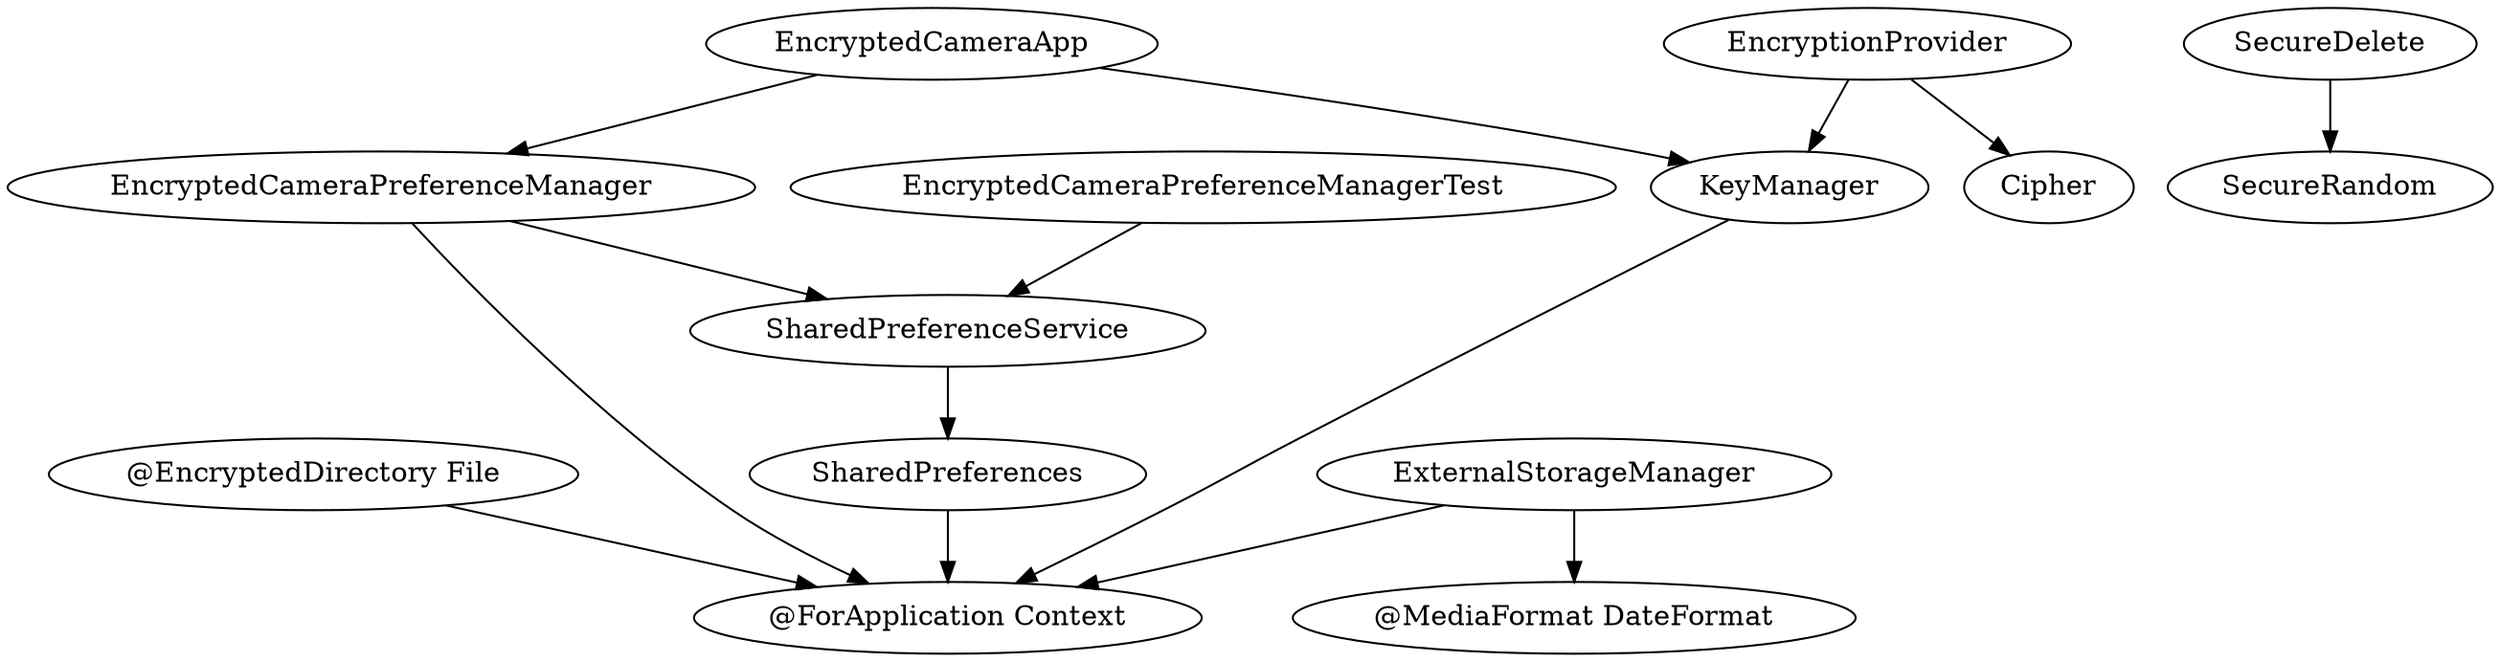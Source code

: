 digraph G1 {
  concentrate = true;
  n2 [label="@EncryptedDirectory File"];
  n3 [label="@ForApplication Context"];
  n2 -> n3;
  EncryptedCameraApp -> KeyManager;
  EncryptedCameraApp -> EncryptedCameraPreferenceManager;
  EncryptedCameraPreferenceManager -> n3;
  EncryptedCameraPreferenceManager -> SharedPreferenceService;
  EncryptedCameraPreferenceManagerTest -> SharedPreferenceService;
  EncryptionProvider -> KeyManager;
  EncryptionProvider -> Cipher;
  ExternalStorageManager -> n3;
  n4 [label="@MediaFormat DateFormat"];
  ExternalStorageManager -> n4;
  KeyManager -> n3;
  SecureDelete -> SecureRandom;
  SharedPreferenceService -> SharedPreferences;
  SharedPreferences -> n3;
}
